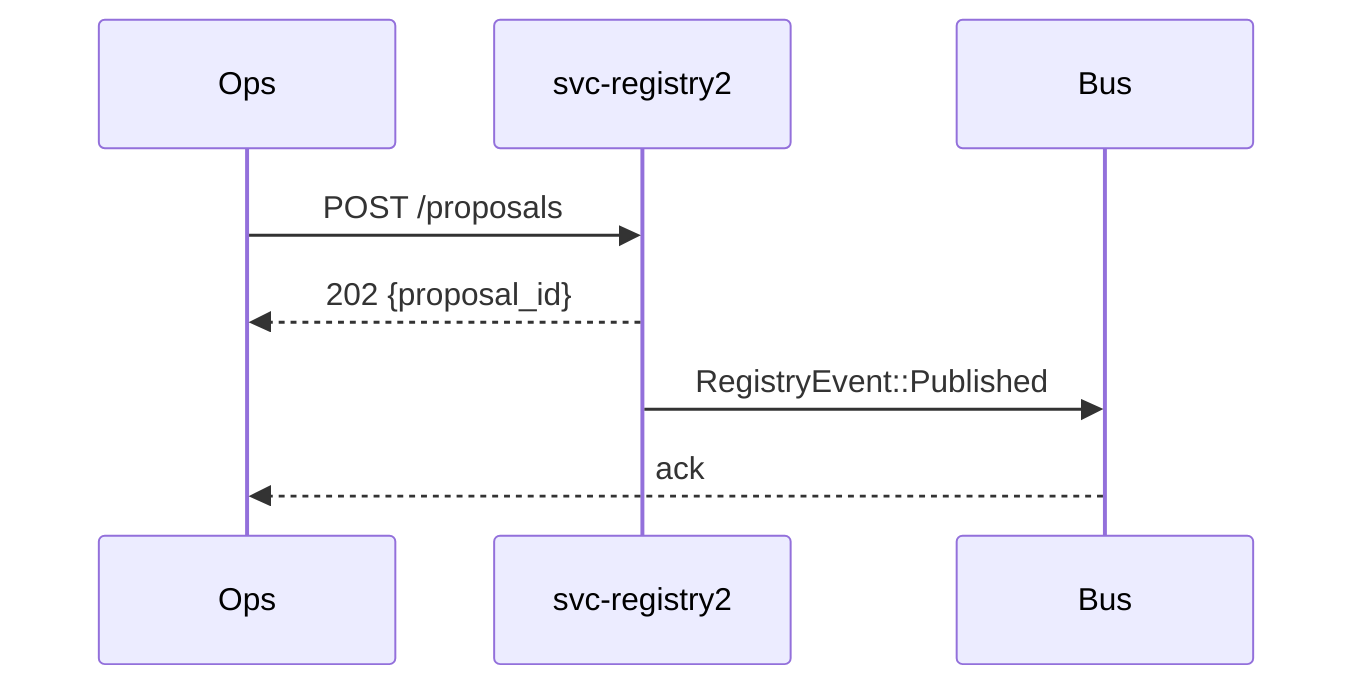 sequenceDiagram
  participant Ops
  participant R as svc-registry2
  participant Bus
  Ops->>R: POST /proposals
  R-->>Ops: 202 {proposal_id}
  R->>Bus: RegistryEvent::Published
  Bus-->>Ops: ack